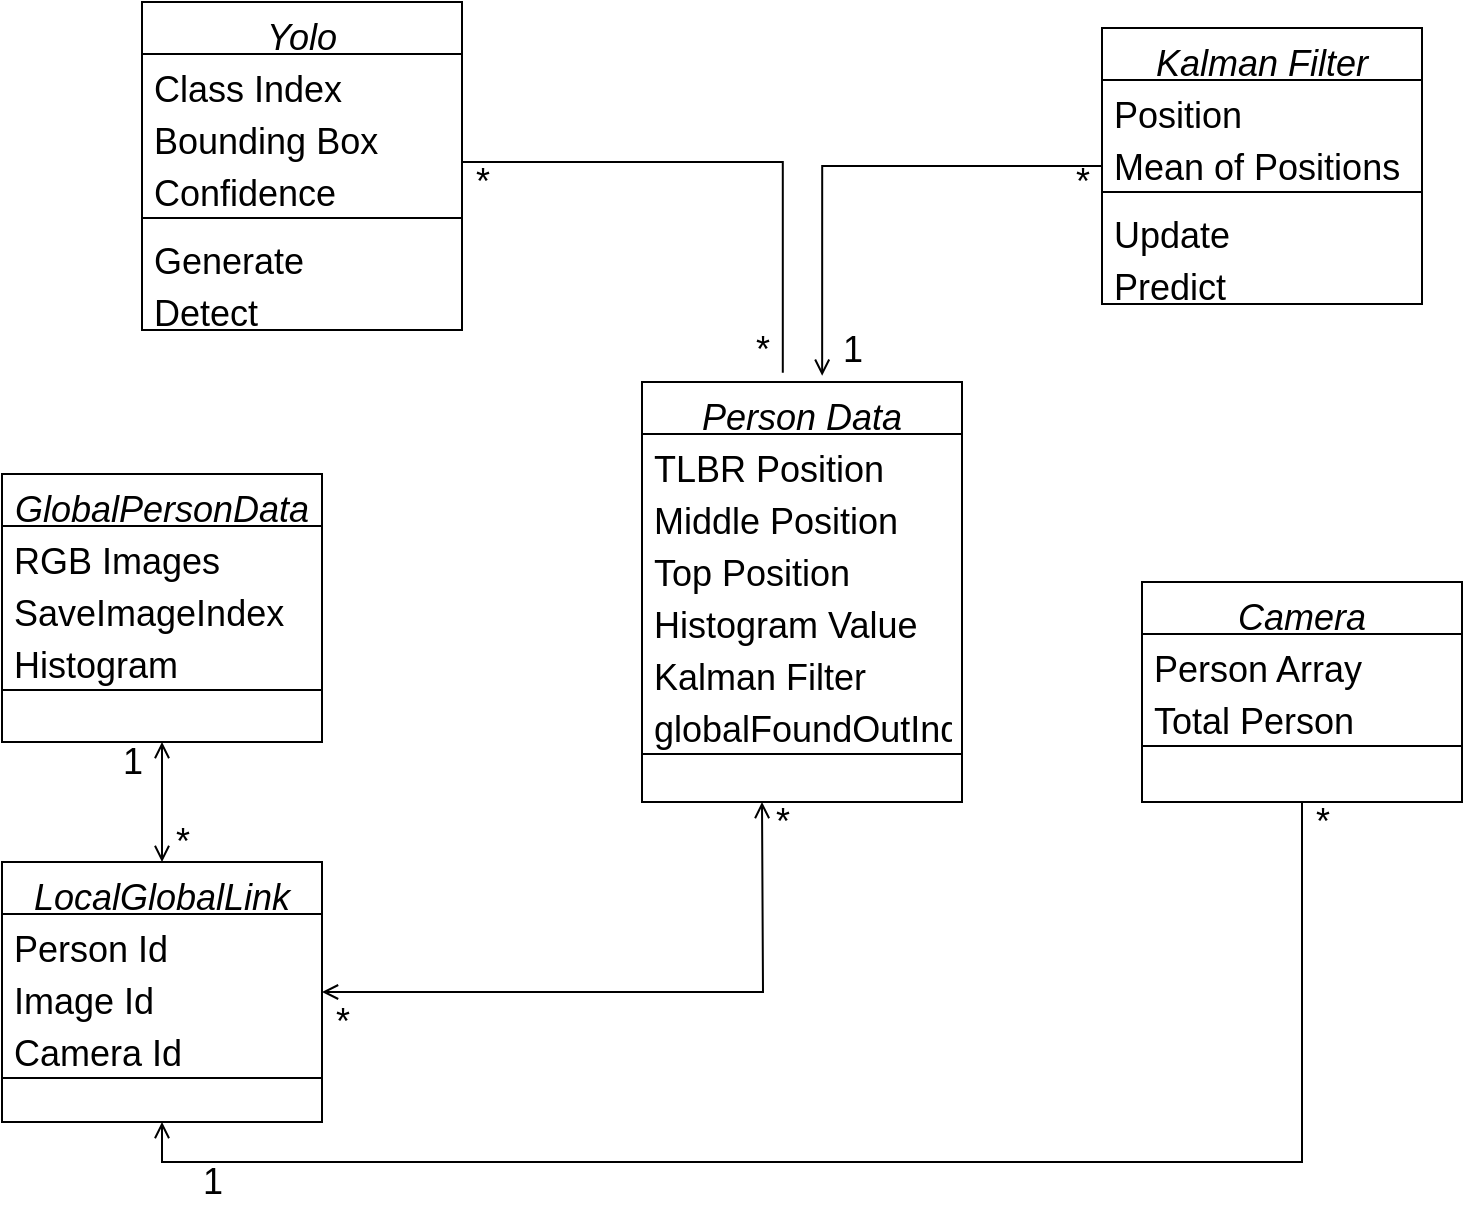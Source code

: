 <mxfile version="14.4.3" type="github">
  <diagram id="C5RBs43oDa-KdzZeNtuy" name="Page-1">
    <mxGraphModel dx="1373" dy="765" grid="1" gridSize="10" guides="1" tooltips="1" connect="1" arrows="1" fold="1" page="1" pageScale="1" pageWidth="827" pageHeight="1169" math="0" shadow="0">
      <root>
        <mxCell id="WIyWlLk6GJQsqaUBKTNV-0" />
        <mxCell id="WIyWlLk6GJQsqaUBKTNV-1" parent="WIyWlLk6GJQsqaUBKTNV-0" />
        <mxCell id="zkfFHV4jXpPFQw0GAbJ--0" value="Yolo" style="swimlane;fontStyle=2;align=center;verticalAlign=top;childLayout=stackLayout;horizontal=1;startSize=26;horizontalStack=0;resizeParent=1;resizeLast=0;collapsible=1;marginBottom=0;rounded=0;shadow=0;strokeWidth=1;fontSize=18;" parent="WIyWlLk6GJQsqaUBKTNV-1" vertex="1">
          <mxGeometry x="167" y="80" width="160" height="164" as="geometry">
            <mxRectangle x="230" y="140" width="160" height="26" as="alternateBounds" />
          </mxGeometry>
        </mxCell>
        <mxCell id="zkfFHV4jXpPFQw0GAbJ--1" value="Class Index" style="text;align=left;verticalAlign=top;spacingLeft=4;spacingRight=4;overflow=hidden;rotatable=0;points=[[0,0.5],[1,0.5]];portConstraint=eastwest;strokeWidth=1;fontSize=18;" parent="zkfFHV4jXpPFQw0GAbJ--0" vertex="1">
          <mxGeometry y="26" width="160" height="26" as="geometry" />
        </mxCell>
        <mxCell id="zkfFHV4jXpPFQw0GAbJ--2" value="Bounding Box " style="text;align=left;verticalAlign=top;spacingLeft=4;spacingRight=4;overflow=hidden;rotatable=0;points=[[0,0.5],[1,0.5]];portConstraint=eastwest;rounded=0;shadow=0;html=0;strokeWidth=1;fontSize=18;" parent="zkfFHV4jXpPFQw0GAbJ--0" vertex="1">
          <mxGeometry y="52" width="160" height="26" as="geometry" />
        </mxCell>
        <mxCell id="zkfFHV4jXpPFQw0GAbJ--3" value="Confidence" style="text;align=left;verticalAlign=top;spacingLeft=4;spacingRight=4;overflow=hidden;rotatable=0;points=[[0,0.5],[1,0.5]];portConstraint=eastwest;rounded=0;shadow=0;html=0;strokeWidth=1;fontSize=18;" parent="zkfFHV4jXpPFQw0GAbJ--0" vertex="1">
          <mxGeometry y="78" width="160" height="26" as="geometry" />
        </mxCell>
        <mxCell id="zkfFHV4jXpPFQw0GAbJ--4" value="" style="line;html=1;strokeWidth=1;align=left;verticalAlign=middle;spacingTop=-1;spacingLeft=3;spacingRight=3;rotatable=0;labelPosition=right;points=[];portConstraint=eastwest;fontSize=18;" parent="zkfFHV4jXpPFQw0GAbJ--0" vertex="1">
          <mxGeometry y="104" width="160" height="8" as="geometry" />
        </mxCell>
        <mxCell id="zkfFHV4jXpPFQw0GAbJ--5" value="Generate" style="text;align=left;verticalAlign=top;spacingLeft=4;spacingRight=4;overflow=hidden;rotatable=0;points=[[0,0.5],[1,0.5]];portConstraint=eastwest;strokeWidth=1;fontSize=18;" parent="zkfFHV4jXpPFQw0GAbJ--0" vertex="1">
          <mxGeometry y="112" width="160" height="26" as="geometry" />
        </mxCell>
        <mxCell id="bMtge7boWDlGyBzpjn3k-0" value="Detect" style="text;align=left;verticalAlign=top;spacingLeft=4;spacingRight=4;overflow=hidden;rotatable=0;points=[[0,0.5],[1,0.5]];portConstraint=eastwest;strokeWidth=1;fontSize=18;" parent="zkfFHV4jXpPFQw0GAbJ--0" vertex="1">
          <mxGeometry y="138" width="160" height="26" as="geometry" />
        </mxCell>
        <mxCell id="bMtge7boWDlGyBzpjn3k-1" value="Person Data" style="swimlane;fontStyle=2;align=center;verticalAlign=top;childLayout=stackLayout;horizontal=1;startSize=26;horizontalStack=0;resizeParent=1;resizeLast=0;collapsible=1;marginBottom=0;rounded=0;shadow=0;strokeWidth=1;fontSize=18;" parent="WIyWlLk6GJQsqaUBKTNV-1" vertex="1">
          <mxGeometry x="417" y="270" width="160" height="210" as="geometry">
            <mxRectangle x="230" y="140" width="160" height="26" as="alternateBounds" />
          </mxGeometry>
        </mxCell>
        <mxCell id="bMtge7boWDlGyBzpjn3k-2" value="TLBR Position" style="text;align=left;verticalAlign=top;spacingLeft=4;spacingRight=4;overflow=hidden;rotatable=0;points=[[0,0.5],[1,0.5]];portConstraint=eastwest;strokeWidth=1;fontSize=18;" parent="bMtge7boWDlGyBzpjn3k-1" vertex="1">
          <mxGeometry y="26" width="160" height="26" as="geometry" />
        </mxCell>
        <mxCell id="bMtge7boWDlGyBzpjn3k-3" value="Middle Position" style="text;align=left;verticalAlign=top;spacingLeft=4;spacingRight=4;overflow=hidden;rotatable=0;points=[[0,0.5],[1,0.5]];portConstraint=eastwest;rounded=0;shadow=0;html=0;strokeWidth=1;fontSize=18;" parent="bMtge7boWDlGyBzpjn3k-1" vertex="1">
          <mxGeometry y="52" width="160" height="26" as="geometry" />
        </mxCell>
        <mxCell id="bMtge7boWDlGyBzpjn3k-4" value="Top Position" style="text;align=left;verticalAlign=top;spacingLeft=4;spacingRight=4;overflow=hidden;rotatable=0;points=[[0,0.5],[1,0.5]];portConstraint=eastwest;rounded=0;shadow=0;html=0;strokeWidth=1;fontSize=18;" parent="bMtge7boWDlGyBzpjn3k-1" vertex="1">
          <mxGeometry y="78" width="160" height="26" as="geometry" />
        </mxCell>
        <mxCell id="bMtge7boWDlGyBzpjn3k-6" value="Histogram Value" style="text;align=left;verticalAlign=top;spacingLeft=4;spacingRight=4;overflow=hidden;rotatable=0;points=[[0,0.5],[1,0.5]];portConstraint=eastwest;strokeWidth=1;fontSize=18;" parent="bMtge7boWDlGyBzpjn3k-1" vertex="1">
          <mxGeometry y="104" width="160" height="26" as="geometry" />
        </mxCell>
        <mxCell id="bMtge7boWDlGyBzpjn3k-7" value="Kalman Filter" style="text;align=left;verticalAlign=top;spacingLeft=4;spacingRight=4;overflow=hidden;rotatable=0;points=[[0,0.5],[1,0.5]];portConstraint=eastwest;strokeWidth=1;fontSize=18;" parent="bMtge7boWDlGyBzpjn3k-1" vertex="1">
          <mxGeometry y="130" width="160" height="26" as="geometry" />
        </mxCell>
        <mxCell id="bMtge7boWDlGyBzpjn3k-29" value="globalFoundOutIndex" style="text;align=left;verticalAlign=top;spacingLeft=4;spacingRight=4;overflow=hidden;rotatable=0;points=[[0,0.5],[1,0.5]];portConstraint=eastwest;rounded=0;shadow=0;html=0;strokeWidth=1;fontSize=18;" parent="bMtge7boWDlGyBzpjn3k-1" vertex="1">
          <mxGeometry y="156" width="160" height="26" as="geometry" />
        </mxCell>
        <mxCell id="bMtge7boWDlGyBzpjn3k-5" value="" style="line;html=1;strokeWidth=1;align=left;verticalAlign=middle;spacingTop=-1;spacingLeft=3;spacingRight=3;rotatable=0;labelPosition=right;points=[];portConstraint=eastwest;fontSize=18;" parent="bMtge7boWDlGyBzpjn3k-1" vertex="1">
          <mxGeometry y="182" width="160" height="8" as="geometry" />
        </mxCell>
        <mxCell id="bMtge7boWDlGyBzpjn3k-58" style="edgeStyle=orthogonalEdgeStyle;rounded=0;orthogonalLoop=1;jettySize=auto;html=1;exitX=0.5;exitY=1;exitDx=0;exitDy=0;entryX=0.5;entryY=1;entryDx=0;entryDy=0;endArrow=open;endFill=0;strokeWidth=1;fontSize=18;" parent="WIyWlLk6GJQsqaUBKTNV-1" source="bMtge7boWDlGyBzpjn3k-8" target="bMtge7boWDlGyBzpjn3k-15" edge="1">
          <mxGeometry relative="1" as="geometry" />
        </mxCell>
        <mxCell id="bMtge7boWDlGyBzpjn3k-8" value="Camera" style="swimlane;fontStyle=2;align=center;verticalAlign=top;childLayout=stackLayout;horizontal=1;startSize=26;horizontalStack=0;resizeParent=1;resizeLast=0;collapsible=1;marginBottom=0;rounded=0;shadow=0;strokeWidth=1;fontSize=18;" parent="WIyWlLk6GJQsqaUBKTNV-1" vertex="1">
          <mxGeometry x="667" y="370" width="160" height="110" as="geometry">
            <mxRectangle x="230" y="140" width="160" height="26" as="alternateBounds" />
          </mxGeometry>
        </mxCell>
        <mxCell id="bMtge7boWDlGyBzpjn3k-9" value="Person Array" style="text;align=left;verticalAlign=top;spacingLeft=4;spacingRight=4;overflow=hidden;rotatable=0;points=[[0,0.5],[1,0.5]];portConstraint=eastwest;strokeWidth=1;fontSize=18;" parent="bMtge7boWDlGyBzpjn3k-8" vertex="1">
          <mxGeometry y="26" width="160" height="26" as="geometry" />
        </mxCell>
        <mxCell id="bMtge7boWDlGyBzpjn3k-10" value="Total Person" style="text;align=left;verticalAlign=top;spacingLeft=4;spacingRight=4;overflow=hidden;rotatable=0;points=[[0,0.5],[1,0.5]];portConstraint=eastwest;rounded=0;shadow=0;html=0;strokeWidth=1;fontSize=18;" parent="bMtge7boWDlGyBzpjn3k-8" vertex="1">
          <mxGeometry y="52" width="160" height="26" as="geometry" />
        </mxCell>
        <mxCell id="bMtge7boWDlGyBzpjn3k-12" value="" style="line;html=1;strokeWidth=1;align=left;verticalAlign=middle;spacingTop=-1;spacingLeft=3;spacingRight=3;rotatable=0;labelPosition=right;points=[];portConstraint=eastwest;fontSize=18;" parent="bMtge7boWDlGyBzpjn3k-8" vertex="1">
          <mxGeometry y="78" width="160" height="8" as="geometry" />
        </mxCell>
        <mxCell id="bMtge7boWDlGyBzpjn3k-51" value="" style="edgeStyle=orthogonalEdgeStyle;rounded=0;orthogonalLoop=1;jettySize=auto;html=1;startArrow=open;startFill=0;endArrow=open;endFill=0;strokeWidth=1;fontSize=18;" parent="WIyWlLk6GJQsqaUBKTNV-1" source="bMtge7boWDlGyBzpjn3k-15" edge="1">
          <mxGeometry relative="1" as="geometry">
            <mxPoint x="477" y="480" as="targetPoint" />
          </mxGeometry>
        </mxCell>
        <mxCell id="bMtge7boWDlGyBzpjn3k-54" style="edgeStyle=orthogonalEdgeStyle;rounded=0;orthogonalLoop=1;jettySize=auto;html=1;exitX=0.5;exitY=0;exitDx=0;exitDy=0;entryX=0.5;entryY=1;entryDx=0;entryDy=0;startArrow=open;startFill=0;endArrow=open;endFill=0;strokeWidth=1;fontSize=18;" parent="WIyWlLk6GJQsqaUBKTNV-1" source="bMtge7boWDlGyBzpjn3k-15" target="bMtge7boWDlGyBzpjn3k-22" edge="1">
          <mxGeometry relative="1" as="geometry" />
        </mxCell>
        <mxCell id="bMtge7boWDlGyBzpjn3k-15" value="LocalGlobalLink" style="swimlane;fontStyle=2;align=center;verticalAlign=top;childLayout=stackLayout;horizontal=1;startSize=26;horizontalStack=0;resizeParent=1;resizeLast=0;collapsible=1;marginBottom=0;rounded=0;shadow=0;strokeWidth=1;fontSize=18;" parent="WIyWlLk6GJQsqaUBKTNV-1" vertex="1">
          <mxGeometry x="97" y="510" width="160" height="130" as="geometry">
            <mxRectangle x="230" y="140" width="160" height="26" as="alternateBounds" />
          </mxGeometry>
        </mxCell>
        <mxCell id="bMtge7boWDlGyBzpjn3k-16" value="Person Id" style="text;align=left;verticalAlign=top;spacingLeft=4;spacingRight=4;overflow=hidden;rotatable=0;points=[[0,0.5],[1,0.5]];portConstraint=eastwest;strokeWidth=1;fontSize=18;" parent="bMtge7boWDlGyBzpjn3k-15" vertex="1">
          <mxGeometry y="26" width="160" height="26" as="geometry" />
        </mxCell>
        <mxCell id="bMtge7boWDlGyBzpjn3k-17" value="Image Id" style="text;align=left;verticalAlign=top;spacingLeft=4;spacingRight=4;overflow=hidden;rotatable=0;points=[[0,0.5],[1,0.5]];portConstraint=eastwest;rounded=0;shadow=0;html=0;strokeWidth=1;fontSize=18;" parent="bMtge7boWDlGyBzpjn3k-15" vertex="1">
          <mxGeometry y="52" width="160" height="26" as="geometry" />
        </mxCell>
        <mxCell id="bMtge7boWDlGyBzpjn3k-18" value="Camera Id" style="text;align=left;verticalAlign=top;spacingLeft=4;spacingRight=4;overflow=hidden;rotatable=0;points=[[0,0.5],[1,0.5]];portConstraint=eastwest;rounded=0;shadow=0;html=0;strokeWidth=1;fontSize=18;" parent="bMtge7boWDlGyBzpjn3k-15" vertex="1">
          <mxGeometry y="78" width="160" height="26" as="geometry" />
        </mxCell>
        <mxCell id="bMtge7boWDlGyBzpjn3k-19" value="" style="line;html=1;strokeWidth=1;align=left;verticalAlign=middle;spacingTop=-1;spacingLeft=3;spacingRight=3;rotatable=0;labelPosition=right;points=[];portConstraint=eastwest;fontSize=18;" parent="bMtge7boWDlGyBzpjn3k-15" vertex="1">
          <mxGeometry y="104" width="160" height="8" as="geometry" />
        </mxCell>
        <mxCell id="bMtge7boWDlGyBzpjn3k-22" value="GlobalPersonData" style="swimlane;fontStyle=2;align=center;verticalAlign=top;childLayout=stackLayout;horizontal=1;startSize=26;horizontalStack=0;resizeParent=1;resizeLast=0;collapsible=1;marginBottom=0;rounded=0;shadow=0;strokeWidth=1;fontSize=18;" parent="WIyWlLk6GJQsqaUBKTNV-1" vertex="1">
          <mxGeometry x="97" y="316" width="160" height="134" as="geometry">
            <mxRectangle x="230" y="140" width="160" height="26" as="alternateBounds" />
          </mxGeometry>
        </mxCell>
        <mxCell id="bMtge7boWDlGyBzpjn3k-23" value="RGB Images" style="text;align=left;verticalAlign=top;spacingLeft=4;spacingRight=4;overflow=hidden;rotatable=0;points=[[0,0.5],[1,0.5]];portConstraint=eastwest;strokeWidth=1;fontSize=18;" parent="bMtge7boWDlGyBzpjn3k-22" vertex="1">
          <mxGeometry y="26" width="160" height="26" as="geometry" />
        </mxCell>
        <mxCell id="bMtge7boWDlGyBzpjn3k-24" value="SaveImageIndex" style="text;align=left;verticalAlign=top;spacingLeft=4;spacingRight=4;overflow=hidden;rotatable=0;points=[[0,0.5],[1,0.5]];portConstraint=eastwest;rounded=0;shadow=0;html=0;strokeWidth=1;fontSize=18;" parent="bMtge7boWDlGyBzpjn3k-22" vertex="1">
          <mxGeometry y="52" width="160" height="26" as="geometry" />
        </mxCell>
        <mxCell id="bMtge7boWDlGyBzpjn3k-25" value="Histogram" style="text;align=left;verticalAlign=top;spacingLeft=4;spacingRight=4;overflow=hidden;rotatable=0;points=[[0,0.5],[1,0.5]];portConstraint=eastwest;rounded=0;shadow=0;html=0;strokeWidth=1;fontSize=18;" parent="bMtge7boWDlGyBzpjn3k-22" vertex="1">
          <mxGeometry y="78" width="160" height="26" as="geometry" />
        </mxCell>
        <mxCell id="bMtge7boWDlGyBzpjn3k-26" value="" style="line;html=1;strokeWidth=1;align=left;verticalAlign=middle;spacingTop=-1;spacingLeft=3;spacingRight=3;rotatable=0;labelPosition=right;points=[];portConstraint=eastwest;fontSize=18;" parent="bMtge7boWDlGyBzpjn3k-22" vertex="1">
          <mxGeometry y="104" width="160" height="8" as="geometry" />
        </mxCell>
        <mxCell id="bMtge7boWDlGyBzpjn3k-49" value="" style="edgeStyle=orthogonalEdgeStyle;rounded=0;orthogonalLoop=1;jettySize=auto;html=1;entryX=0.563;entryY=-0.015;entryDx=0;entryDy=0;entryPerimeter=0;endArrow=open;endFill=0;strokeWidth=1;fontSize=18;" parent="WIyWlLk6GJQsqaUBKTNV-1" source="bMtge7boWDlGyBzpjn3k-35" target="bMtge7boWDlGyBzpjn3k-1" edge="1">
          <mxGeometry relative="1" as="geometry">
            <mxPoint x="727" y="311" as="targetPoint" />
          </mxGeometry>
        </mxCell>
        <mxCell id="bMtge7boWDlGyBzpjn3k-35" value="Kalman Filter" style="swimlane;fontStyle=2;align=center;verticalAlign=top;childLayout=stackLayout;horizontal=1;startSize=26;horizontalStack=0;resizeParent=1;resizeLast=0;collapsible=1;marginBottom=0;rounded=0;shadow=0;strokeWidth=1;fontSize=18;" parent="WIyWlLk6GJQsqaUBKTNV-1" vertex="1">
          <mxGeometry x="647" y="93" width="160" height="138" as="geometry">
            <mxRectangle x="230" y="140" width="160" height="26" as="alternateBounds" />
          </mxGeometry>
        </mxCell>
        <mxCell id="bMtge7boWDlGyBzpjn3k-36" value="Position" style="text;align=left;verticalAlign=top;spacingLeft=4;spacingRight=4;overflow=hidden;rotatable=0;points=[[0,0.5],[1,0.5]];portConstraint=eastwest;strokeWidth=1;fontSize=18;" parent="bMtge7boWDlGyBzpjn3k-35" vertex="1">
          <mxGeometry y="26" width="160" height="26" as="geometry" />
        </mxCell>
        <mxCell id="bMtge7boWDlGyBzpjn3k-37" value="Mean of Positions" style="text;align=left;verticalAlign=top;spacingLeft=4;spacingRight=4;overflow=hidden;rotatable=0;points=[[0,0.5],[1,0.5]];portConstraint=eastwest;rounded=0;shadow=0;html=0;strokeWidth=1;fontSize=18;" parent="bMtge7boWDlGyBzpjn3k-35" vertex="1">
          <mxGeometry y="52" width="160" height="26" as="geometry" />
        </mxCell>
        <mxCell id="bMtge7boWDlGyBzpjn3k-39" value="" style="line;html=1;strokeWidth=1;align=left;verticalAlign=middle;spacingTop=-1;spacingLeft=3;spacingRight=3;rotatable=0;labelPosition=right;points=[];portConstraint=eastwest;fontSize=18;" parent="bMtge7boWDlGyBzpjn3k-35" vertex="1">
          <mxGeometry y="78" width="160" height="8" as="geometry" />
        </mxCell>
        <mxCell id="bMtge7boWDlGyBzpjn3k-40" value="Update" style="text;align=left;verticalAlign=top;spacingLeft=4;spacingRight=4;overflow=hidden;rotatable=0;points=[[0,0.5],[1,0.5]];portConstraint=eastwest;strokeWidth=1;fontSize=18;" parent="bMtge7boWDlGyBzpjn3k-35" vertex="1">
          <mxGeometry y="86" width="160" height="26" as="geometry" />
        </mxCell>
        <mxCell id="bMtge7boWDlGyBzpjn3k-41" value="Predict" style="text;align=left;verticalAlign=top;spacingLeft=4;spacingRight=4;overflow=hidden;rotatable=0;points=[[0,0.5],[1,0.5]];portConstraint=eastwest;strokeWidth=1;fontSize=18;" parent="bMtge7boWDlGyBzpjn3k-35" vertex="1">
          <mxGeometry y="112" width="160" height="26" as="geometry" />
        </mxCell>
        <mxCell id="bMtge7boWDlGyBzpjn3k-42" style="edgeStyle=orthogonalEdgeStyle;rounded=0;orthogonalLoop=1;jettySize=auto;html=1;exitX=1;exitY=0.5;exitDx=0;exitDy=0;entryX=0.44;entryY=-0.022;entryDx=0;entryDy=0;entryPerimeter=0;endArrow=none;endFill=0;strokeWidth=1;fontSize=18;" parent="WIyWlLk6GJQsqaUBKTNV-1" source="zkfFHV4jXpPFQw0GAbJ--3" target="bMtge7boWDlGyBzpjn3k-1" edge="1">
          <mxGeometry relative="1" as="geometry">
            <Array as="points">
              <mxPoint x="327" y="160" />
              <mxPoint x="487" y="160" />
            </Array>
          </mxGeometry>
        </mxCell>
        <mxCell id="bMtge7boWDlGyBzpjn3k-78" value="&lt;font style=&quot;font-size: 18px;&quot;&gt;1&lt;/font&gt;" style="text;html=1;align=center;verticalAlign=middle;resizable=0;points=[];autosize=1;strokeWidth=1;fontSize=18;" parent="WIyWlLk6GJQsqaUBKTNV-1" vertex="1">
          <mxGeometry x="187" y="655" width="30" height="30" as="geometry" />
        </mxCell>
        <mxCell id="bMtge7boWDlGyBzpjn3k-79" value="&lt;font style=&quot;font-size: 18px;&quot;&gt;1&lt;/font&gt;" style="text;html=1;align=center;verticalAlign=middle;resizable=0;points=[];autosize=1;strokeWidth=1;fontSize=18;" parent="WIyWlLk6GJQsqaUBKTNV-1" vertex="1">
          <mxGeometry x="507" y="239" width="30" height="30" as="geometry" />
        </mxCell>
        <mxCell id="bMtge7boWDlGyBzpjn3k-80" value="&lt;font style=&quot;font-size: 18px;&quot;&gt;*&lt;/font&gt;" style="text;html=1;align=center;verticalAlign=middle;resizable=0;points=[];autosize=1;strokeWidth=1;fontSize=18;" parent="WIyWlLk6GJQsqaUBKTNV-1" vertex="1">
          <mxGeometry x="327" y="155" width="20" height="30" as="geometry" />
        </mxCell>
        <mxCell id="bMtge7boWDlGyBzpjn3k-81" value="&lt;font style=&quot;font-size: 18px;&quot;&gt;*&lt;/font&gt;" style="text;html=1;align=center;verticalAlign=middle;resizable=0;points=[];autosize=1;strokeWidth=1;fontSize=18;" parent="WIyWlLk6GJQsqaUBKTNV-1" vertex="1">
          <mxGeometry x="467" y="239" width="20" height="30" as="geometry" />
        </mxCell>
        <mxCell id="bMtge7boWDlGyBzpjn3k-83" value="&lt;font style=&quot;font-size: 18px;&quot;&gt;*&lt;/font&gt;" style="text;html=1;align=center;verticalAlign=middle;resizable=0;points=[];autosize=1;strokeWidth=1;fontSize=18;" parent="WIyWlLk6GJQsqaUBKTNV-1" vertex="1">
          <mxGeometry x="627" y="155" width="20" height="30" as="geometry" />
        </mxCell>
        <mxCell id="bMtge7boWDlGyBzpjn3k-84" value="&lt;font style=&quot;font-size: 18px;&quot;&gt;*&lt;/font&gt;" style="text;html=1;align=center;verticalAlign=middle;resizable=0;points=[];autosize=1;strokeWidth=1;fontSize=18;" parent="WIyWlLk6GJQsqaUBKTNV-1" vertex="1">
          <mxGeometry x="747" y="475" width="20" height="30" as="geometry" />
        </mxCell>
        <mxCell id="bMtge7boWDlGyBzpjn3k-89" value="&lt;font style=&quot;font-size: 18px;&quot;&gt;*&lt;/font&gt;" style="text;html=1;align=center;verticalAlign=middle;resizable=0;points=[];autosize=1;strokeWidth=1;fontSize=18;" parent="WIyWlLk6GJQsqaUBKTNV-1" vertex="1">
          <mxGeometry x="177" y="485" width="20" height="30" as="geometry" />
        </mxCell>
        <mxCell id="bMtge7boWDlGyBzpjn3k-90" value="&lt;font style=&quot;font-size: 18px;&quot;&gt;*&lt;/font&gt;" style="text;html=1;align=center;verticalAlign=middle;resizable=0;points=[];autosize=1;strokeWidth=1;fontSize=18;" parent="WIyWlLk6GJQsqaUBKTNV-1" vertex="1">
          <mxGeometry x="257" y="575" width="20" height="30" as="geometry" />
        </mxCell>
        <mxCell id="bMtge7boWDlGyBzpjn3k-91" value="&lt;font style=&quot;font-size: 18px;&quot;&gt;*&lt;/font&gt;" style="text;html=1;align=center;verticalAlign=middle;resizable=0;points=[];autosize=1;strokeWidth=1;fontSize=18;" parent="WIyWlLk6GJQsqaUBKTNV-1" vertex="1">
          <mxGeometry x="477" y="475" width="20" height="30" as="geometry" />
        </mxCell>
        <mxCell id="bMtge7boWDlGyBzpjn3k-93" value="&lt;font style=&quot;font-size: 18px;&quot;&gt;1&lt;/font&gt;" style="text;html=1;align=center;verticalAlign=middle;resizable=0;points=[];autosize=1;strokeWidth=1;fontSize=18;" parent="WIyWlLk6GJQsqaUBKTNV-1" vertex="1">
          <mxGeometry x="147" y="445" width="30" height="30" as="geometry" />
        </mxCell>
      </root>
    </mxGraphModel>
  </diagram>
</mxfile>
